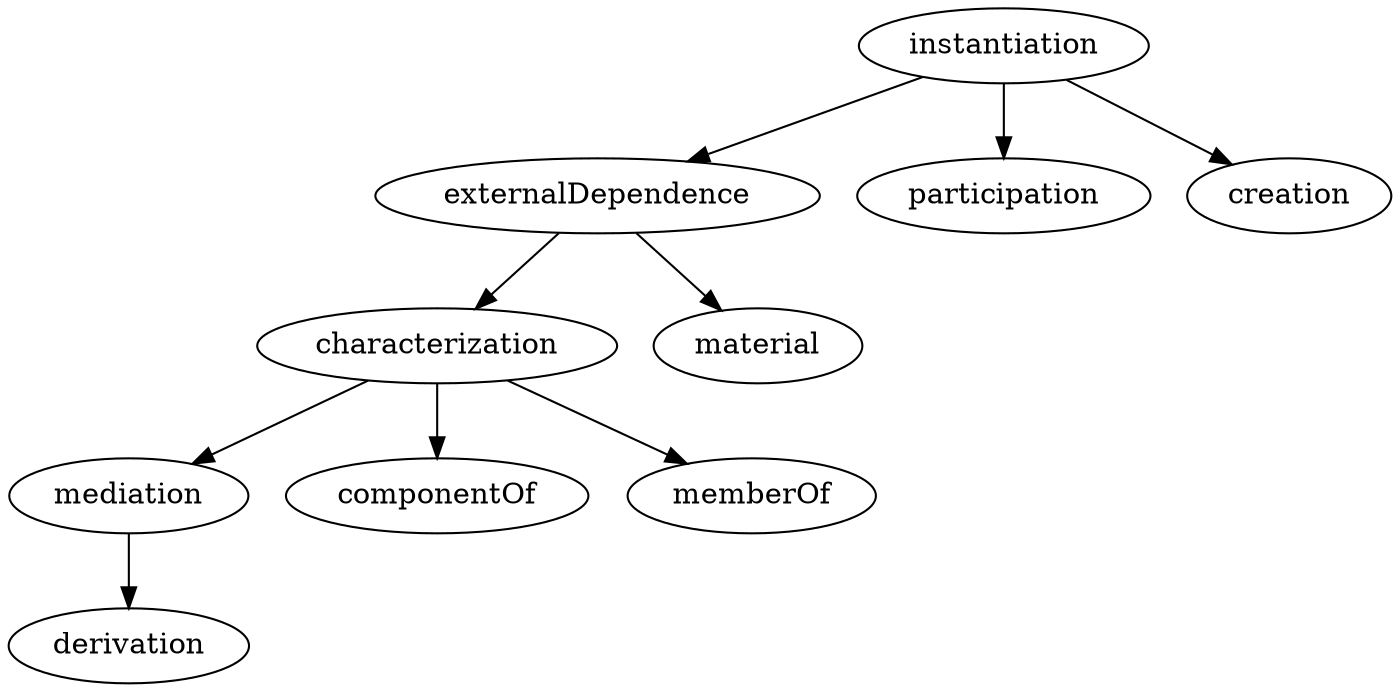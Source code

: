 strict digraph  {
instantiation;
externalDependence;
participation;
creation;
characterization;
material;
mediation;
componentOf;
memberOf;
derivation;
instantiation -> externalDependence;
instantiation -> participation;
instantiation -> creation;
externalDependence -> characterization;
externalDependence -> material;
characterization -> mediation;
characterization -> componentOf;
characterization -> memberOf;
mediation -> derivation;
}
